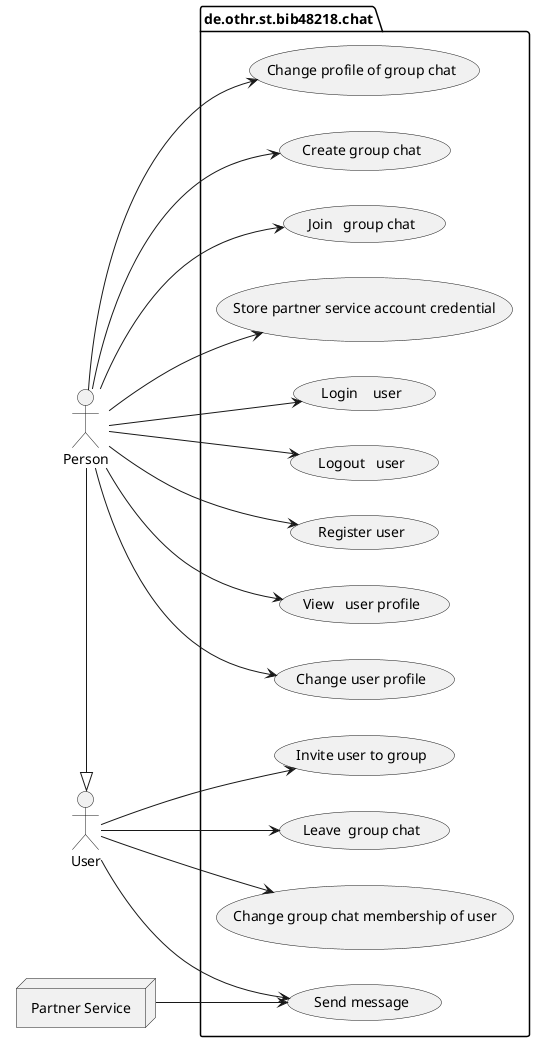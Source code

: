 @startuml chat-usecase
skinparam monochrome true
left to right direction

' actors
actor User
actor Person
' note "Bot has no special usecases" as b
node "Partner Service" as Service

' actor hierarchy
User <|-left- Person

' use cases
package "de.othr.st.bib48218.chat" {
  Person --> (Login    user)
  Person --> (Logout   user)
  Person --> (Register user)

  Person --> (View   user profile)
  Person --> (Change user profile)
  Person --> (Change profile of group chat)

  User    --> (Send message)
  Service --> (Send message) 
  
  User   --> (Leave  group chat)
  Person --> (Create group chat)
  Person --> (Join   group chat)

  User --> (Change group chat membership of user)
  User --> (Invite user to group)

  ' Connecting to partners use cases
  Person --> (Store partner service account credential)
}
@enduml
